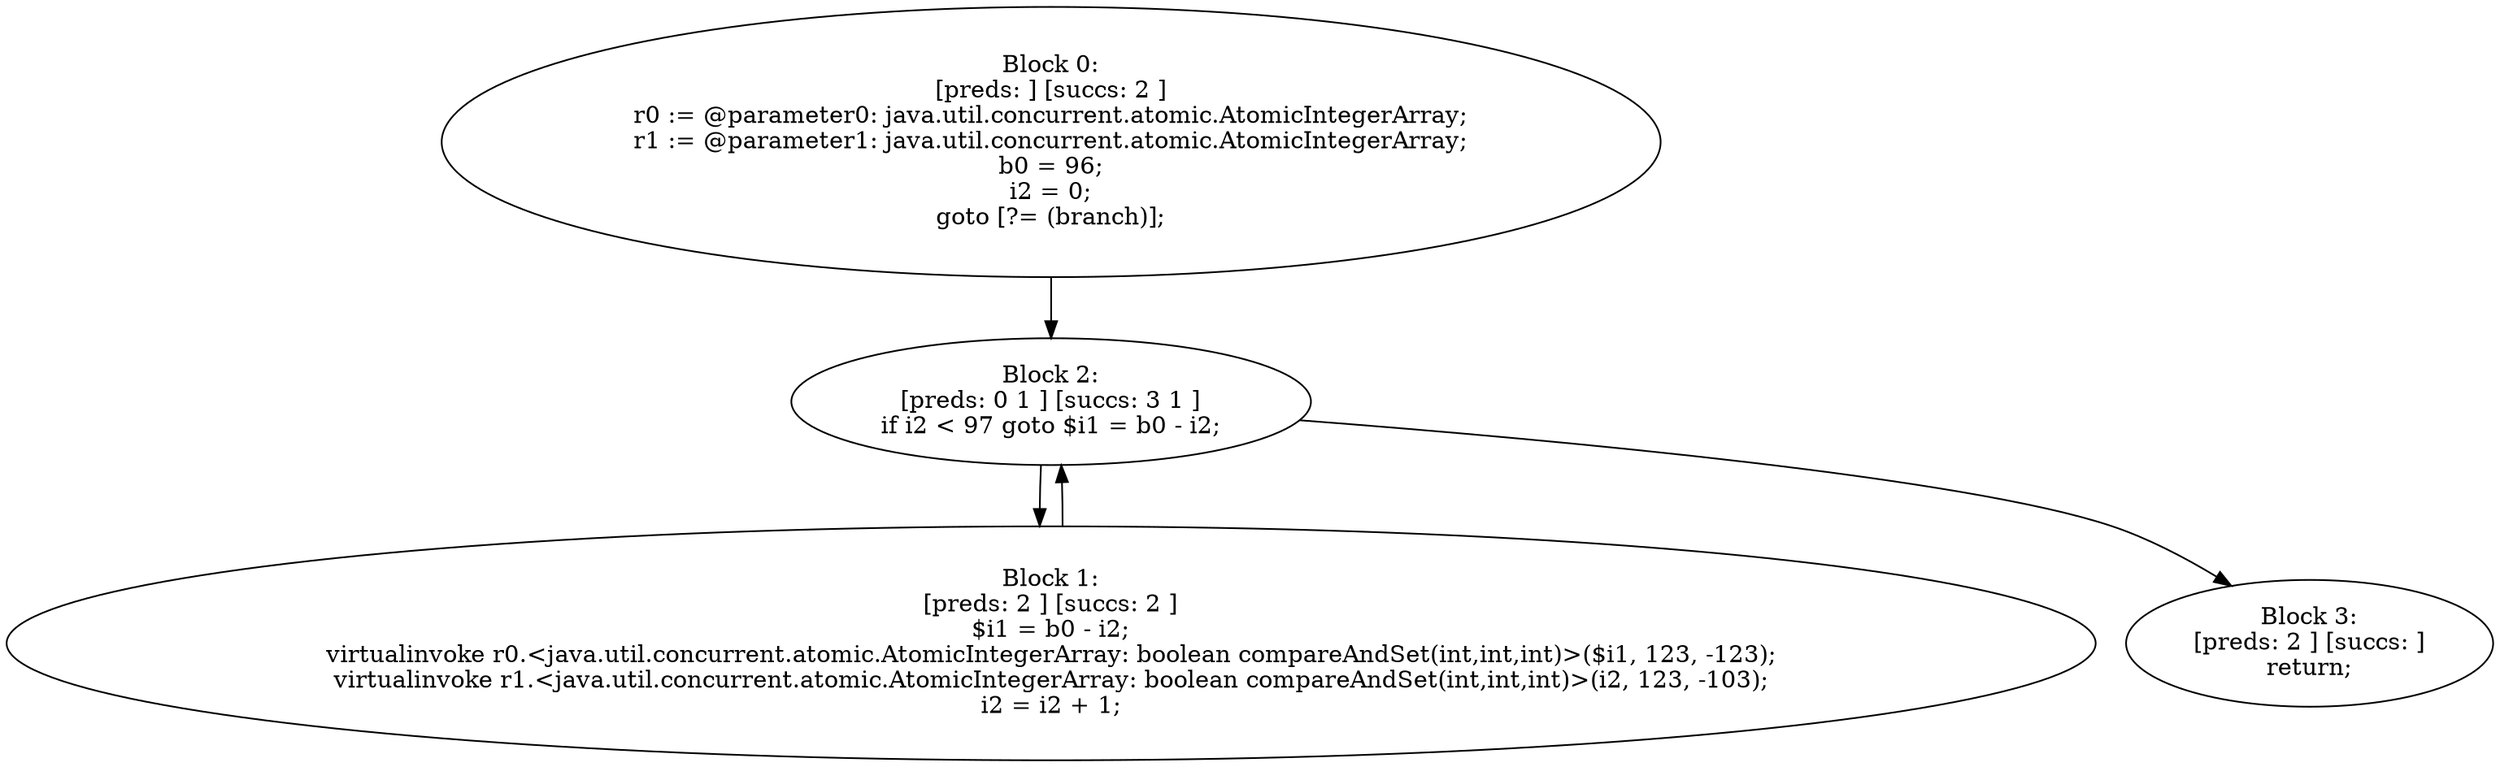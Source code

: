 digraph "unitGraph" {
    "Block 0:
[preds: ] [succs: 2 ]
r0 := @parameter0: java.util.concurrent.atomic.AtomicIntegerArray;
r1 := @parameter1: java.util.concurrent.atomic.AtomicIntegerArray;
b0 = 96;
i2 = 0;
goto [?= (branch)];
"
    "Block 1:
[preds: 2 ] [succs: 2 ]
$i1 = b0 - i2;
virtualinvoke r0.<java.util.concurrent.atomic.AtomicIntegerArray: boolean compareAndSet(int,int,int)>($i1, 123, -123);
virtualinvoke r1.<java.util.concurrent.atomic.AtomicIntegerArray: boolean compareAndSet(int,int,int)>(i2, 123, -103);
i2 = i2 + 1;
"
    "Block 2:
[preds: 0 1 ] [succs: 3 1 ]
if i2 < 97 goto $i1 = b0 - i2;
"
    "Block 3:
[preds: 2 ] [succs: ]
return;
"
    "Block 0:
[preds: ] [succs: 2 ]
r0 := @parameter0: java.util.concurrent.atomic.AtomicIntegerArray;
r1 := @parameter1: java.util.concurrent.atomic.AtomicIntegerArray;
b0 = 96;
i2 = 0;
goto [?= (branch)];
"->"Block 2:
[preds: 0 1 ] [succs: 3 1 ]
if i2 < 97 goto $i1 = b0 - i2;
";
    "Block 1:
[preds: 2 ] [succs: 2 ]
$i1 = b0 - i2;
virtualinvoke r0.<java.util.concurrent.atomic.AtomicIntegerArray: boolean compareAndSet(int,int,int)>($i1, 123, -123);
virtualinvoke r1.<java.util.concurrent.atomic.AtomicIntegerArray: boolean compareAndSet(int,int,int)>(i2, 123, -103);
i2 = i2 + 1;
"->"Block 2:
[preds: 0 1 ] [succs: 3 1 ]
if i2 < 97 goto $i1 = b0 - i2;
";
    "Block 2:
[preds: 0 1 ] [succs: 3 1 ]
if i2 < 97 goto $i1 = b0 - i2;
"->"Block 3:
[preds: 2 ] [succs: ]
return;
";
    "Block 2:
[preds: 0 1 ] [succs: 3 1 ]
if i2 < 97 goto $i1 = b0 - i2;
"->"Block 1:
[preds: 2 ] [succs: 2 ]
$i1 = b0 - i2;
virtualinvoke r0.<java.util.concurrent.atomic.AtomicIntegerArray: boolean compareAndSet(int,int,int)>($i1, 123, -123);
virtualinvoke r1.<java.util.concurrent.atomic.AtomicIntegerArray: boolean compareAndSet(int,int,int)>(i2, 123, -103);
i2 = i2 + 1;
";
}
